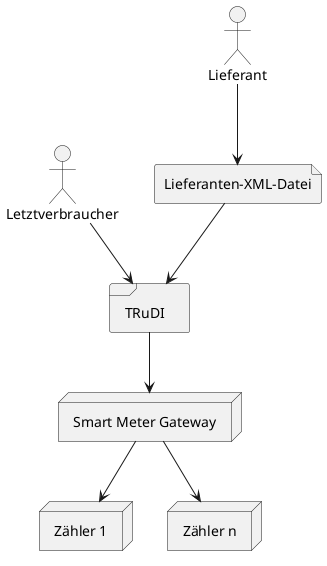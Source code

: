 @startuml

skinparam componentStyle uml2

:Letztverbraucher:
node "Smart Meter Gateway" as Smgw
node "Zähler 1" as Meter1
node "Zähler n" as Meter2

:Lieferant: as Lieferant
file "Lieferanten-XML-Datei" as LieferantenXml

frame TRuDI {
}

Letztverbraucher --> TRuDI
TRuDI --> Smgw

Lieferant --> LieferantenXml 
LieferantenXml --> TRuDI
Smgw --> Meter1
Smgw --> Meter2

@enduml

